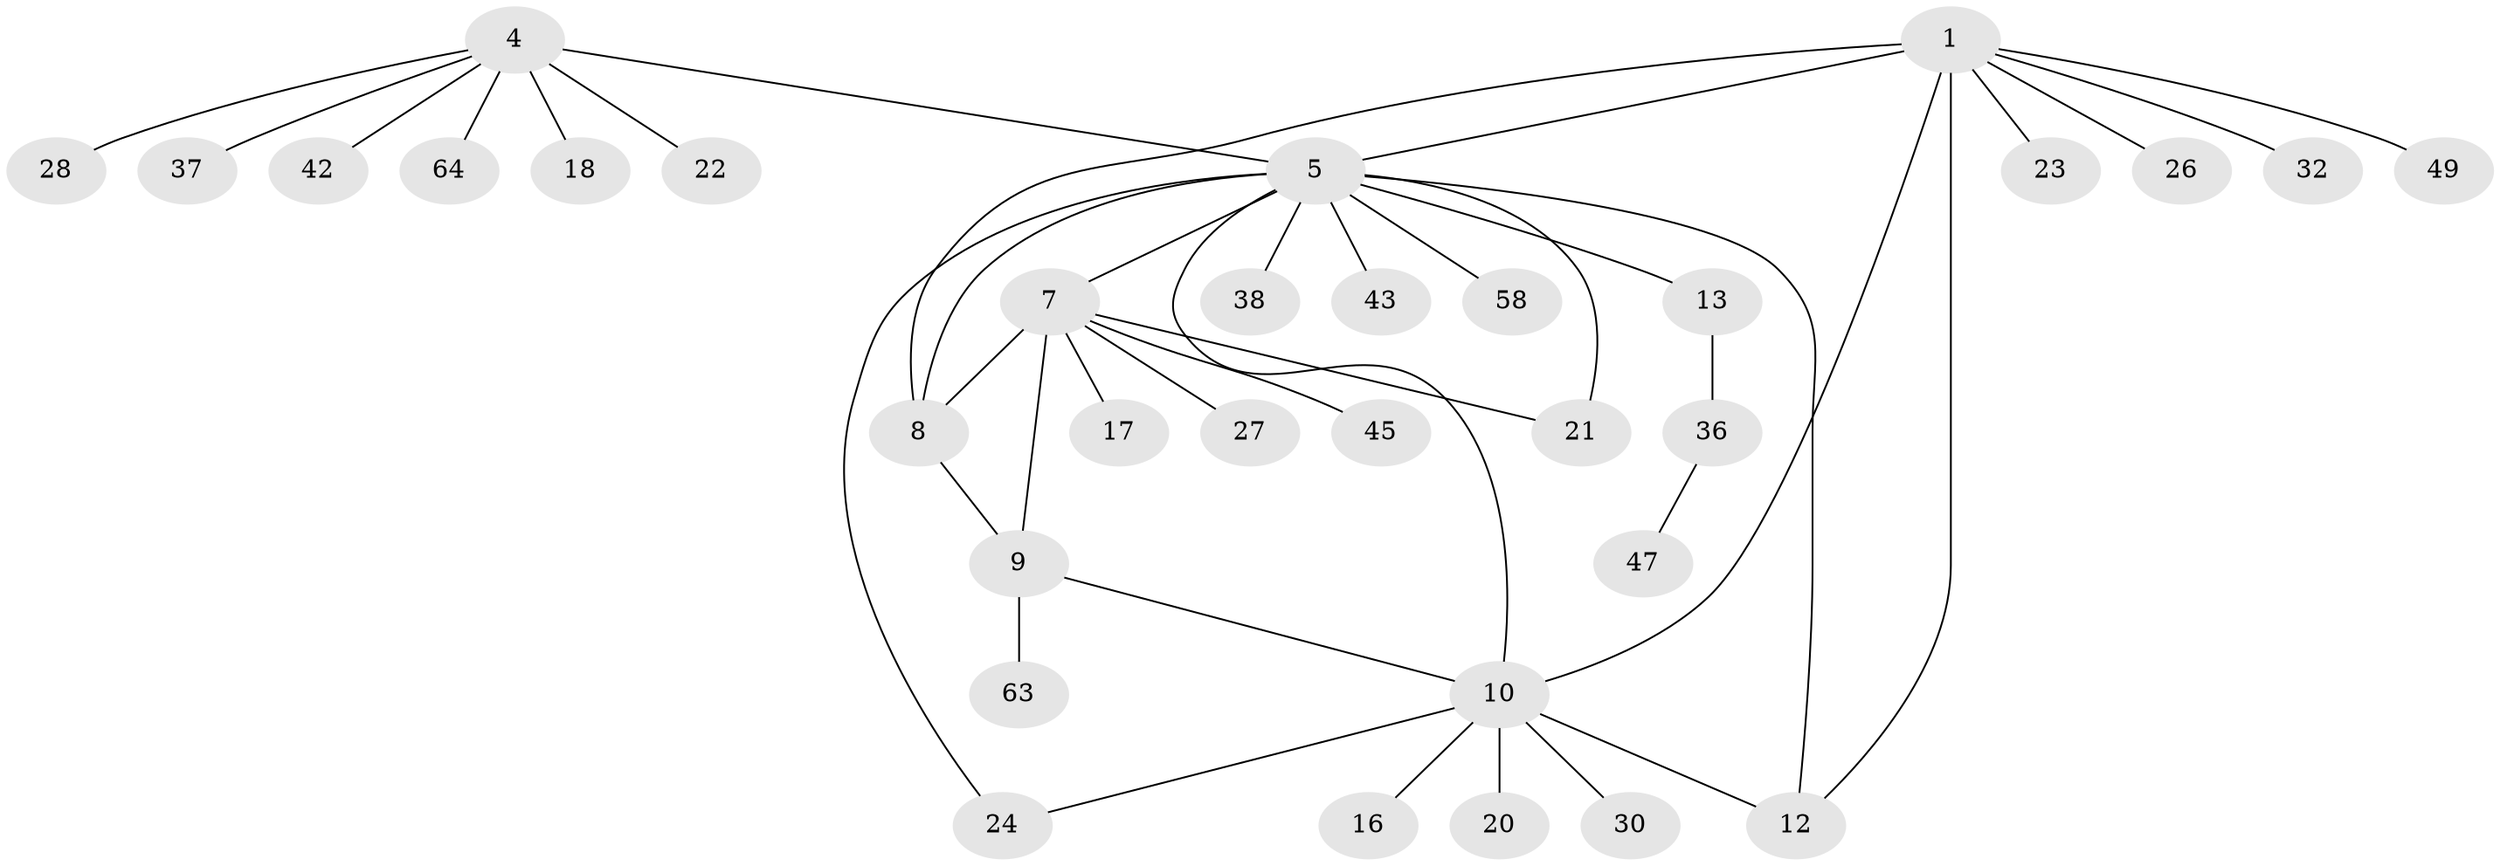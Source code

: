 // original degree distribution, {7: 0.029850746268656716, 4: 0.029850746268656716, 5: 0.07462686567164178, 8: 0.029850746268656716, 6: 0.014925373134328358, 10: 0.029850746268656716, 3: 0.04477611940298507, 2: 0.208955223880597, 1: 0.5373134328358209}
// Generated by graph-tools (version 1.1) at 2025/19/03/04/25 18:19:53]
// undirected, 33 vertices, 41 edges
graph export_dot {
graph [start="1"]
  node [color=gray90,style=filled];
  1 [super="+2+34"];
  4;
  5 [super="+50+55+67+33+6"];
  7;
  8;
  9 [super="+25"];
  10 [super="+60+51+62+40+11"];
  12 [super="+48"];
  13 [super="+15+29"];
  16;
  17;
  18;
  20 [super="+39"];
  21 [super="+61"];
  22;
  23;
  24;
  26;
  27 [super="+46"];
  28;
  30 [super="+59"];
  32 [super="+35"];
  36;
  37 [super="+53"];
  38;
  42 [super="+44"];
  43;
  45;
  47;
  49 [super="+57"];
  58;
  63;
  64;
  1 -- 8;
  1 -- 23;
  1 -- 32;
  1 -- 49;
  1 -- 26;
  1 -- 12;
  1 -- 5 [weight=2];
  1 -- 10;
  4 -- 5 [weight=2];
  4 -- 18;
  4 -- 22;
  4 -- 28;
  4 -- 37;
  4 -- 42;
  4 -- 64;
  5 -- 8 [weight=2];
  5 -- 21;
  5 -- 43;
  5 -- 38;
  5 -- 7;
  5 -- 12;
  5 -- 13 [weight=2];
  5 -- 24;
  5 -- 58;
  5 -- 10;
  7 -- 8;
  7 -- 9;
  7 -- 17;
  7 -- 21;
  7 -- 27;
  7 -- 45;
  8 -- 9;
  9 -- 63;
  9 -- 10;
  10 -- 12 [weight=2];
  10 -- 16;
  10 -- 20;
  10 -- 24;
  10 -- 30;
  13 -- 36;
  36 -- 47;
}
